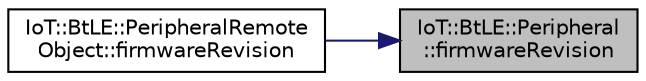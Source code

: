 digraph "IoT::BtLE::Peripheral::firmwareRevision"
{
 // LATEX_PDF_SIZE
  edge [fontname="Helvetica",fontsize="10",labelfontname="Helvetica",labelfontsize="10"];
  node [fontname="Helvetica",fontsize="10",shape=record];
  rankdir="RL";
  Node1 [label="IoT::BtLE::Peripheral\l::firmwareRevision",height=0.2,width=0.4,color="black", fillcolor="grey75", style="filled", fontcolor="black",tooltip="Returns the peripheral's hardware revision string obtained from the Device Information service."];
  Node1 -> Node2 [dir="back",color="midnightblue",fontsize="10",style="solid",fontname="Helvetica"];
  Node2 [label="IoT::BtLE::PeripheralRemote\lObject::firmwareRevision",height=0.2,width=0.4,color="black", fillcolor="white", style="filled",URL="$classIoT_1_1BtLE_1_1PeripheralRemoteObject.html#a7547ac62f7d29064c1d67cf44940f619",tooltip="Disconnects from the Bluetooth LE peripheral."];
}
